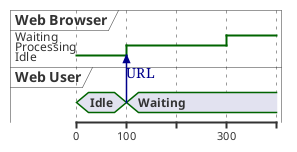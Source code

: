 {
  "sha1": "e4tyq40hh7lrfsg8u7f4361557j3mrm",
  "insertion": {
    "when": "2024-06-01T09:03:03.985Z",
    "user": "plantuml@gmail.com"
  }
}
@startuml
robust "Web Browser" as WB
concise "Web User" as WU
WB is 20 pixels height
WU is 20 pixels height


@0
WU is Idle
WB is Idle

@100
WU -> WB : URL
WU is Waiting
WB is Processing

@300
WB is Waiting
@enduml
